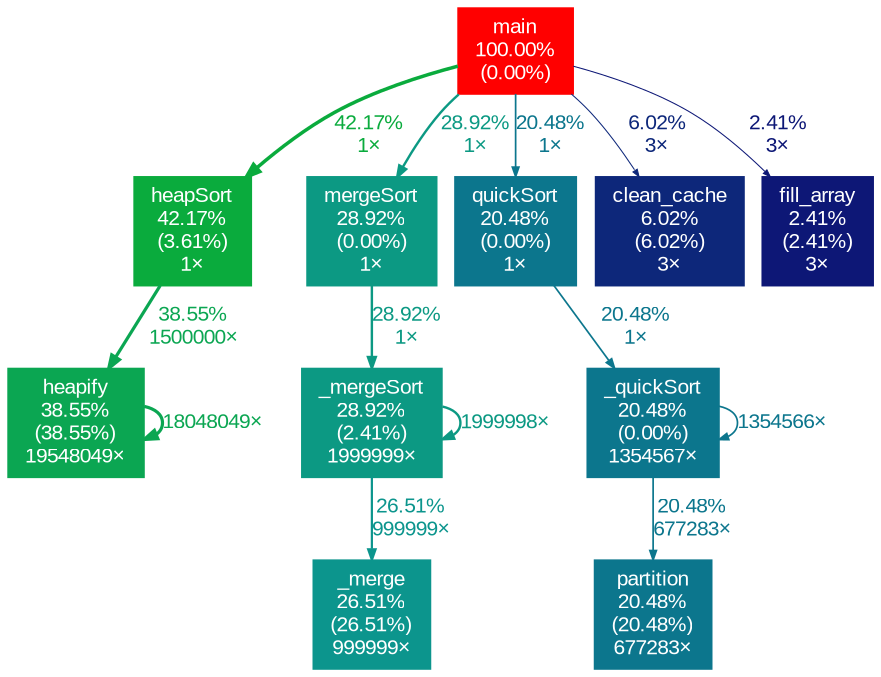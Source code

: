 digraph {
	graph [fontname=Arial, nodesep=0.125, ranksep=0.25];
	node [fontcolor=white, fontname=Arial, height=0, shape=box, style=filled, width=0];
	edge [fontname=Arial];
	1 [color="#ff0000", fontcolor="#ffffff", fontsize="10.00", label="main\n100.00%\n(0.00%)"];
	1 -> 2 [arrowsize="0.65", color="#0aab3d", fontcolor="#0aab3d", fontsize="10.00", label="42.17%\n1×", labeldistance="1.69", penwidth="1.69"];
	1 -> 4 [arrowsize="0.54", color="#0c9983", fontcolor="#0c9983", fontsize="10.00", label="28.92%\n1×", labeldistance="1.16", penwidth="1.16"];
	1 -> 8 [arrowsize="0.45", color="#0c768d", fontcolor="#0c768d", fontsize="10.00", label="20.48%\n1×", labeldistance="0.82", penwidth="0.82"];
	1 -> 10 [arrowsize="0.35", color="#0d277a", fontcolor="#0d277a", fontsize="10.00", label="6.02%\n3×", labeldistance="0.50", penwidth="0.50"];
	1 -> 11 [arrowsize="0.35", color="#0d1776", fontcolor="#0d1776", fontsize="10.00", label="2.41%\n3×", labeldistance="0.50", penwidth="0.50"];
	2 [color="#0aab3d", fontcolor="#ffffff", fontsize="10.00", label="heapSort\n42.17%\n(3.61%)\n1×"];
	2 -> 3 [arrowsize="0.62", color="#0ba652", fontcolor="#0ba652", fontsize="10.00", label="38.55%\n1500000×", labeldistance="1.54", penwidth="1.54"];
	3 [color="#0ba652", fontcolor="#ffffff", fontsize="10.00", label="heapify\n38.55%\n(38.55%)\n19548049×"];
	3 -> 3 [arrowsize="0.62", color="#0ba652", fontcolor="#0ba652", fontsize="10.00", label="18048049×", labeldistance="1.54", penwidth="1.54"];
	4 [color="#0c9983", fontcolor="#ffffff", fontsize="10.00", label="mergeSort\n28.92%\n(0.00%)\n1×"];
	4 -> 5 [arrowsize="0.54", color="#0c9983", fontcolor="#0c9983", fontsize="10.00", label="28.92%\n1×", labeldistance="1.16", penwidth="1.16"];
	5 [color="#0c9983", fontcolor="#ffffff", fontsize="10.00", label="_mergeSort\n28.92%\n(2.41%)\n1999999×"];
	5 -> 5 [arrowsize="0.54", color="#0c9983", fontcolor="#0c9983", fontsize="10.00", label="1999998×", labeldistance="1.16", penwidth="1.16"];
	5 -> 6 [arrowsize="0.51", color="#0c958d", fontcolor="#0c958d", fontsize="10.00", label="26.51%\n999999×", labeldistance="1.06", penwidth="1.06"];
	6 [color="#0c958d", fontcolor="#ffffff", fontsize="10.00", label="_merge\n26.51%\n(26.51%)\n999999×"];
	7 [color="#0c768d", fontcolor="#ffffff", fontsize="10.00", label="partition\n20.48%\n(20.48%)\n677283×"];
	8 [color="#0c768d", fontcolor="#ffffff", fontsize="10.00", label="quickSort\n20.48%\n(0.00%)\n1×"];
	8 -> 9 [arrowsize="0.45", color="#0c768d", fontcolor="#0c768d", fontsize="10.00", label="20.48%\n1×", labeldistance="0.82", penwidth="0.82"];
	9 [color="#0c768d", fontcolor="#ffffff", fontsize="10.00", label="_quickSort\n20.48%\n(0.00%)\n1354567×"];
	9 -> 7 [arrowsize="0.45", color="#0c768d", fontcolor="#0c768d", fontsize="10.00", label="20.48%\n677283×", labeldistance="0.82", penwidth="0.82"];
	9 -> 9 [arrowsize="0.45", color="#0c768d", fontcolor="#0c768d", fontsize="10.00", label="1354566×", labeldistance="0.82", penwidth="0.82"];
	10 [color="#0d277a", fontcolor="#ffffff", fontsize="10.00", label="clean_cache\n6.02%\n(6.02%)\n3×"];
	11 [color="#0d1776", fontcolor="#ffffff", fontsize="10.00", label="fill_array\n2.41%\n(2.41%)\n3×"];
}
